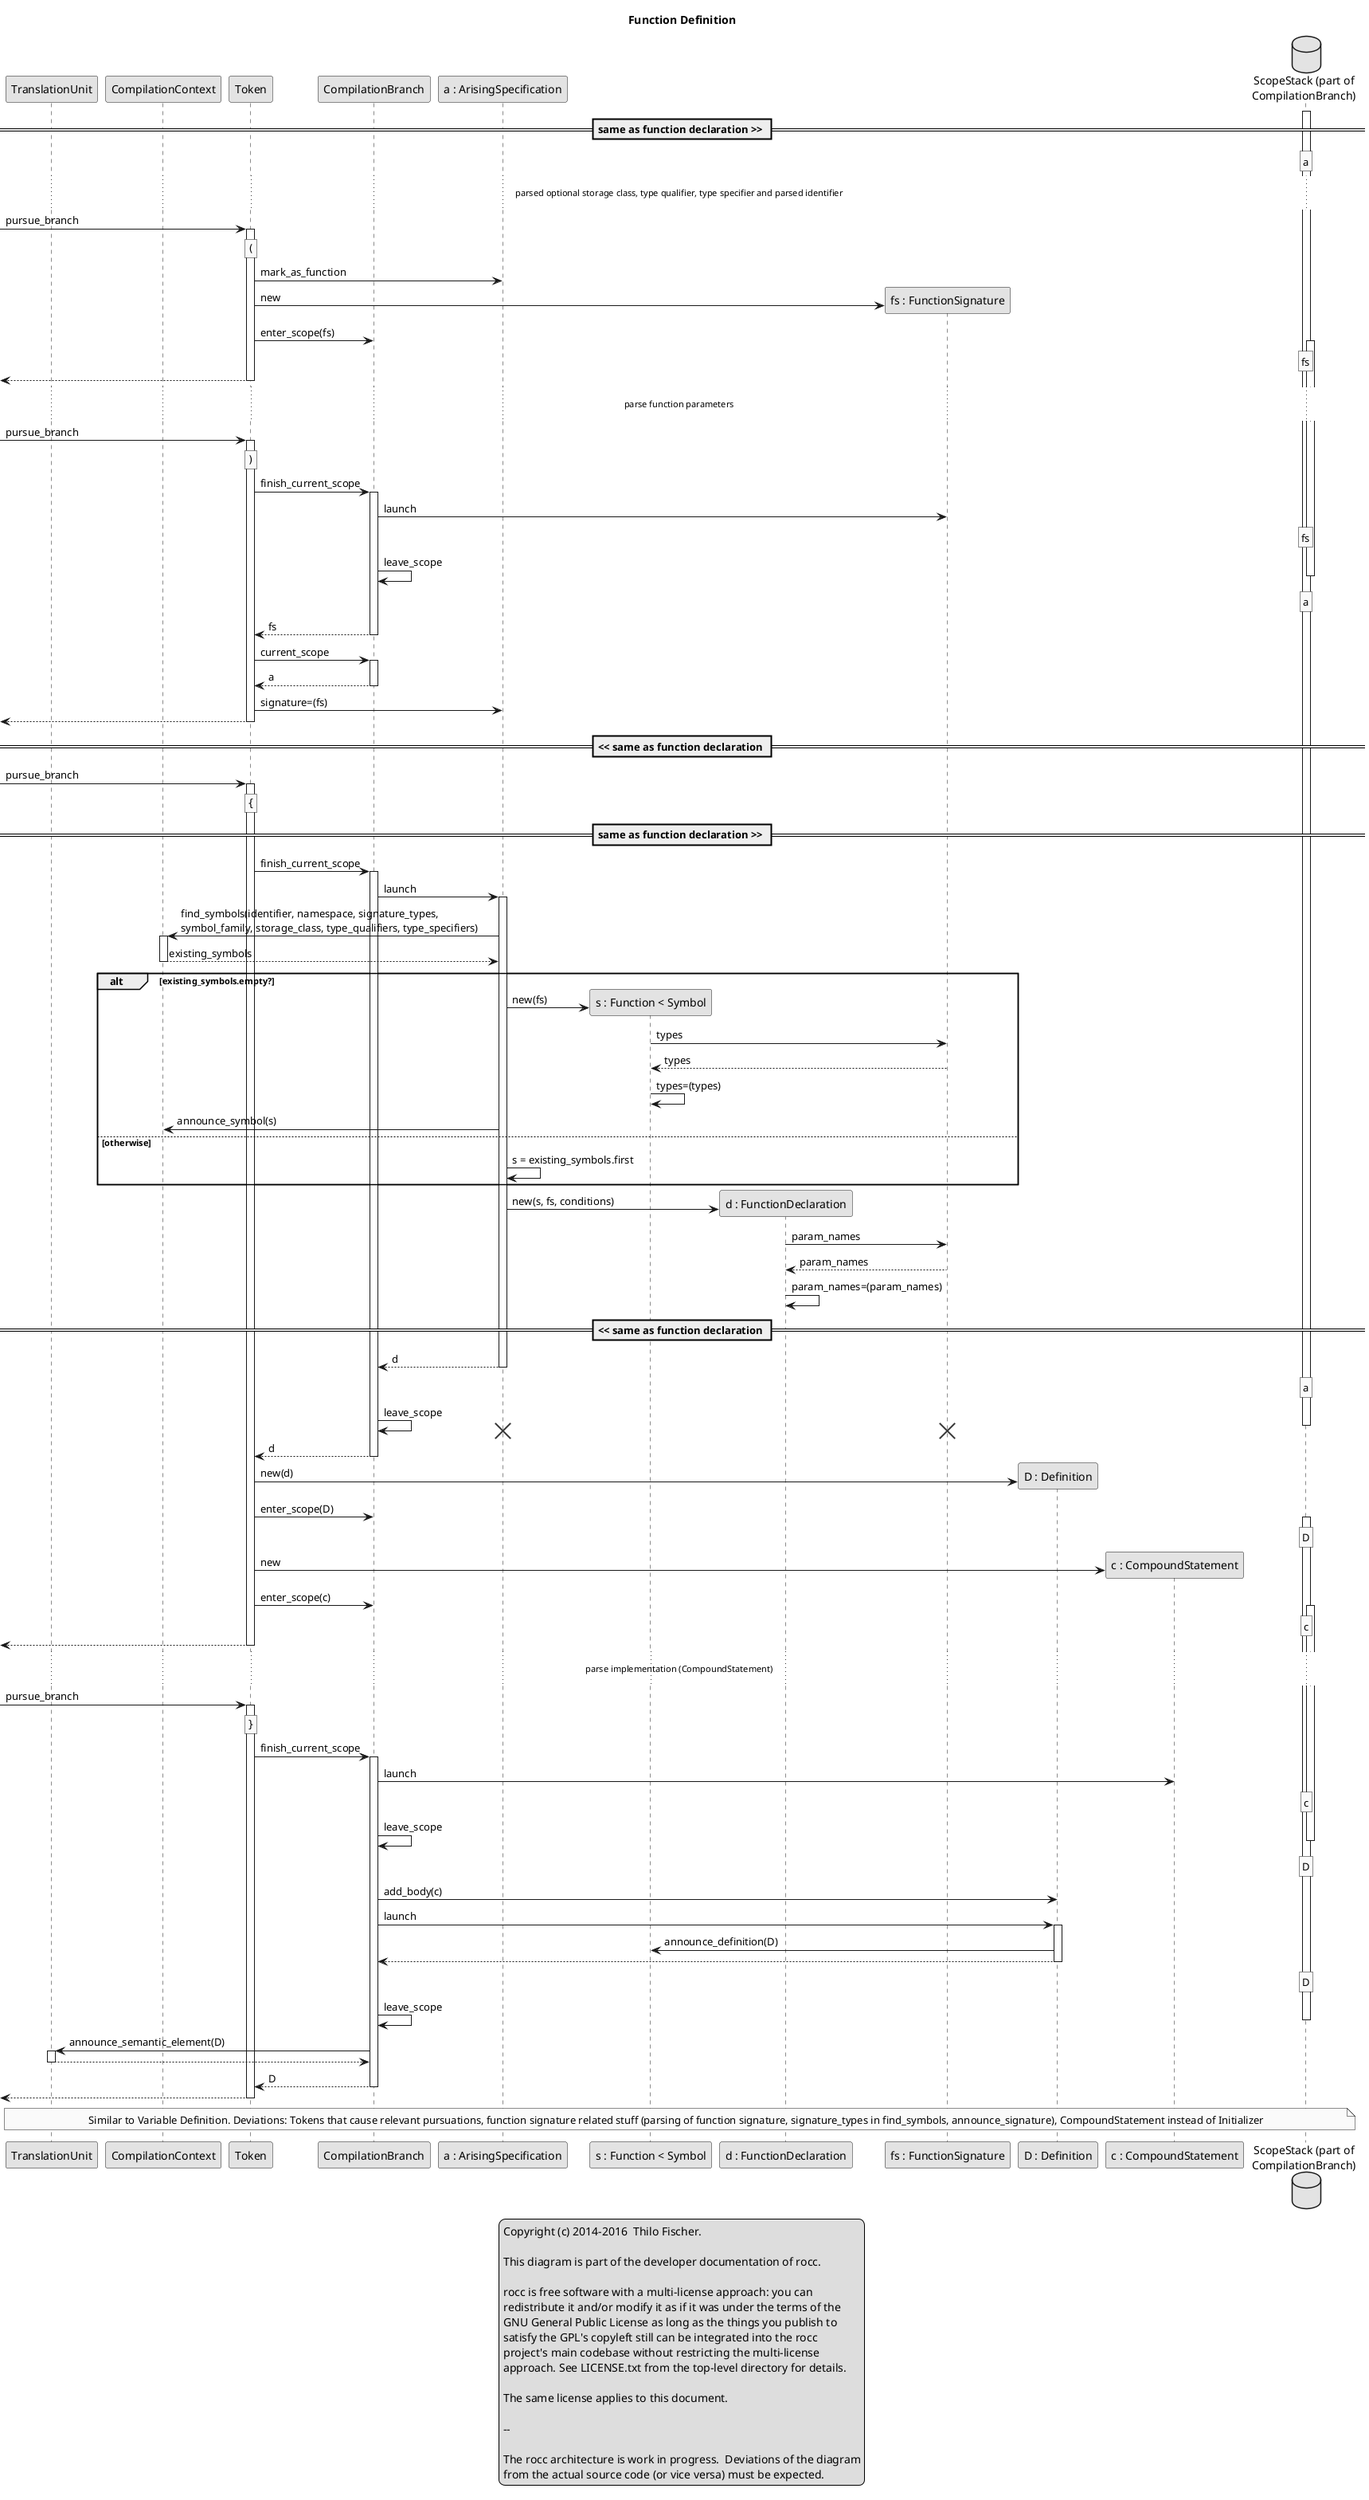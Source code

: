 @startuml

legend center
  Copyright (c) 2014-2016  Thilo Fischer.
  
  This diagram is part of the developer documentation of rocc.
 
  rocc is free software with a multi-license approach: you can
  redistribute it and/or modify it as if it was under the terms of the
  GNU General Public License as long as the things you publish to
  satisfy the GPL's copyleft still can be integrated into the rocc
  project's main codebase without restricting the multi-license
  approach. See LICENSE.txt from the top-level directory for details.
 
  The same license applies to this document.

  --

  The rocc architecture is work in progress.  Deviations of the diagram
  from the actual source code (or vice versa) must be expected.
endlegend

skinparam monochrome true

title Function Definition

participant TranslationUnit
participant CompilationContext
participant Token
participant CompilationBranch
participant "a : ArisingSpecification" as ArisingSpecification
participant "s : Function < Symbol" as Symbol
participant "d : FunctionDeclaration" as Declaration
participant "fs : FunctionSignature" as FunctionSignature
participant "D : Definition" as Definition
participant "c : CompoundStatement" as CompoundStatement
database "ScopeStack (part of\nCompilationBranch)" as ScopeStack

== same as function declaration >> ==

activate ScopeStack
rnote over ScopeStack : a

... parsed optional storage class, type qualifier, type specifier and parsed identifier ...

[-> Token : pursue_branch
rnote over Token : ""(""
activate Token

'note over ArisingSpecification : CompilationBranch#\ncurrent_scope

'Token -> CompilationBranch : current_scope
'activate CompilationBranch
'Token <-- CompilationBranch : a
'deactivate CompilationBranch

Token -> ArisingSpecification : mark_as_function

create FunctionSignature
Token -> FunctionSignature : new
Token -> CompilationBranch : enter_scope(fs)
activate ScopeStack
rnote over ScopeStack : fs
'note over FunctionSignature : CompilationBranch#\ncurrent_scope

[<-- Token
deactivate Token

... parse function parameters ...

[-> Token : pursue_branch
rnote over Token : "")""
activate Token

Token -> CompilationBranch : finish_current_scope
activate CompilationBranch
'note over FunctionSignature : CompilationBranch#\ncurrent_scope
CompilationBranch -> FunctionSignature : launch

rnote over ScopeStack : fs
CompilationBranch -> CompilationBranch : leave_scope
deactivate ScopeStack
'note over ArisingSpecification : CompilationBranch#\ncurrent_scope
rnote over ScopeStack : a

Token <-- CompilationBranch : fs
deactivate CompilationBranch

Token -> CompilationBranch : current_scope
activate CompilationBranch
Token <-- CompilationBranch : a
deactivate CompilationBranch

Token -> ArisingSpecification : signature=(fs)

[<-- Token
deactivate Token

== << same as function declaration ==

[-> Token : pursue_branch

rnote over Token : ""{""

activate Token

== same as function declaration >> ==

Token -> CompilationBranch : finish_current_scope
activate CompilationBranch

CompilationBranch -> ArisingSpecification : launch
activate ArisingSpecification

ArisingSpecification -> CompilationContext : find_symbols(identifier, namespace, signature_types,\nsymbol_family, storage_class, type_qualifiers, type_specifiers)
activate CompilationContext
ArisingSpecification <-- CompilationContext : existing_symbols
deactivate CompilationContext

alt existing_symbols.empty?

  create Symbol
  ArisingSpecification -> Symbol : new(fs)

  Symbol -> FunctionSignature : types
  Symbol <-- FunctionSignature : types
  Symbol -> Symbol : types=(types)

  ArisingSpecification -> CompilationContext : announce_symbol(s)
  'activate CompilationContext
  'CompilationBranch <-- CompilationContext : symbol
  'deactivate CompilationContext

else otherwise

  ArisingSpecification -> ArisingSpecification : s = existing_symbols.first
  
end ' alt existing_symbols.empty?

create Declaration
ArisingSpecification -> Declaration : new(s, fs, conditions)

Declaration -> FunctionSignature : param_names
Declaration <-- FunctionSignature : param_names
Declaration -> Declaration : param_names=(param_names)

== << same as function declaration ==

CompilationBranch <-- ArisingSpecification : d
deactivate ArisingSpecification

rnote over ScopeStack : a
CompilationBranch -> CompilationBranch : leave_scope
deactivate ScopeStack
destroy ArisingSpecification
destroy FunctionSignature

Token <-- CompilationBranch : d
deactivate CompilationBranch

create Definition
Token -> Definition : new(d)
Token -> CompilationBranch : enter_scope(D)
activate ScopeStack
rnote over ScopeStack : D
'note over Definition : CompilationBranch#\ncurrent_scope

create CompoundStatement
Token -> CompoundStatement : new
Token -> CompilationBranch : enter_scope(c)
activate ScopeStack
rnote over ScopeStack : c
'note over Initializer : CompilationBranch#\ncurrent_scope

[<-- Token
deactivate Token

... parse implementation (CompoundStatement) ...

[-> Token : pursue_branch
rnote over Token : ""}""

activate Token

Token -> CompilationBranch : finish_current_scope
activate CompilationBranch

'note over Initializer : CompilationBranch#\ncurrent_scope
CompilationBranch -> CompoundStatement : launch

rnote over ScopeStack : c
CompilationBranch -> CompilationBranch : leave_scope
deactivate ScopeStack
rnote over ScopeStack : D

'note over Definition : CompilationBranch#\ncurrent_scope

CompilationBranch -> Definition : add_body(c)

CompilationBranch -> Definition : launch
activate Definition

Definition -> Symbol : announce_definition(D)

CompilationBranch <-- Definition
deactivate Definition

rnote over ScopeStack : D
CompilationBranch -> CompilationBranch : leave_scope
deactivate ScopeStack

CompilationBranch -> TranslationUnit : announce_semantic_element(D)
activate TranslationUnit
CompilationBranch <-- TranslationUnit
deactivate TranslationUnit

Token <-- CompilationBranch : D
deactivate CompilationBranch

[<-- Token
deactivate Token

note over TranslationUnit, ScopeStack
  Similar to Variable Definition. Deviations: Tokens that cause relevant pursuations, function signature related stuff (parsing of function signature, signature_types in find_symbols, announce_signature), CompoundStatement instead of Initializer
end note

@enduml


